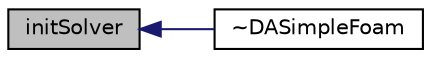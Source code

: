 digraph "initSolver"
{
  bgcolor="transparent";
  edge [fontname="Helvetica",fontsize="10",labelfontname="Helvetica",labelfontsize="10"];
  node [fontname="Helvetica",fontsize="10",shape=record];
  rankdir="LR";
  Node46 [label="initSolver",height=0.2,width=0.4,color="black", fillcolor="grey75", style="filled", fontcolor="black"];
  Node46 -> Node47 [dir="back",color="midnightblue",fontsize="10",style="solid",fontname="Helvetica"];
  Node47 [label="~DASimpleFoam",height=0.2,width=0.4,color="black",URL="$classFoam_1_1DASimpleFoam.html#a1a0ae06aafd67db1459100d439de6e9f"];
}
